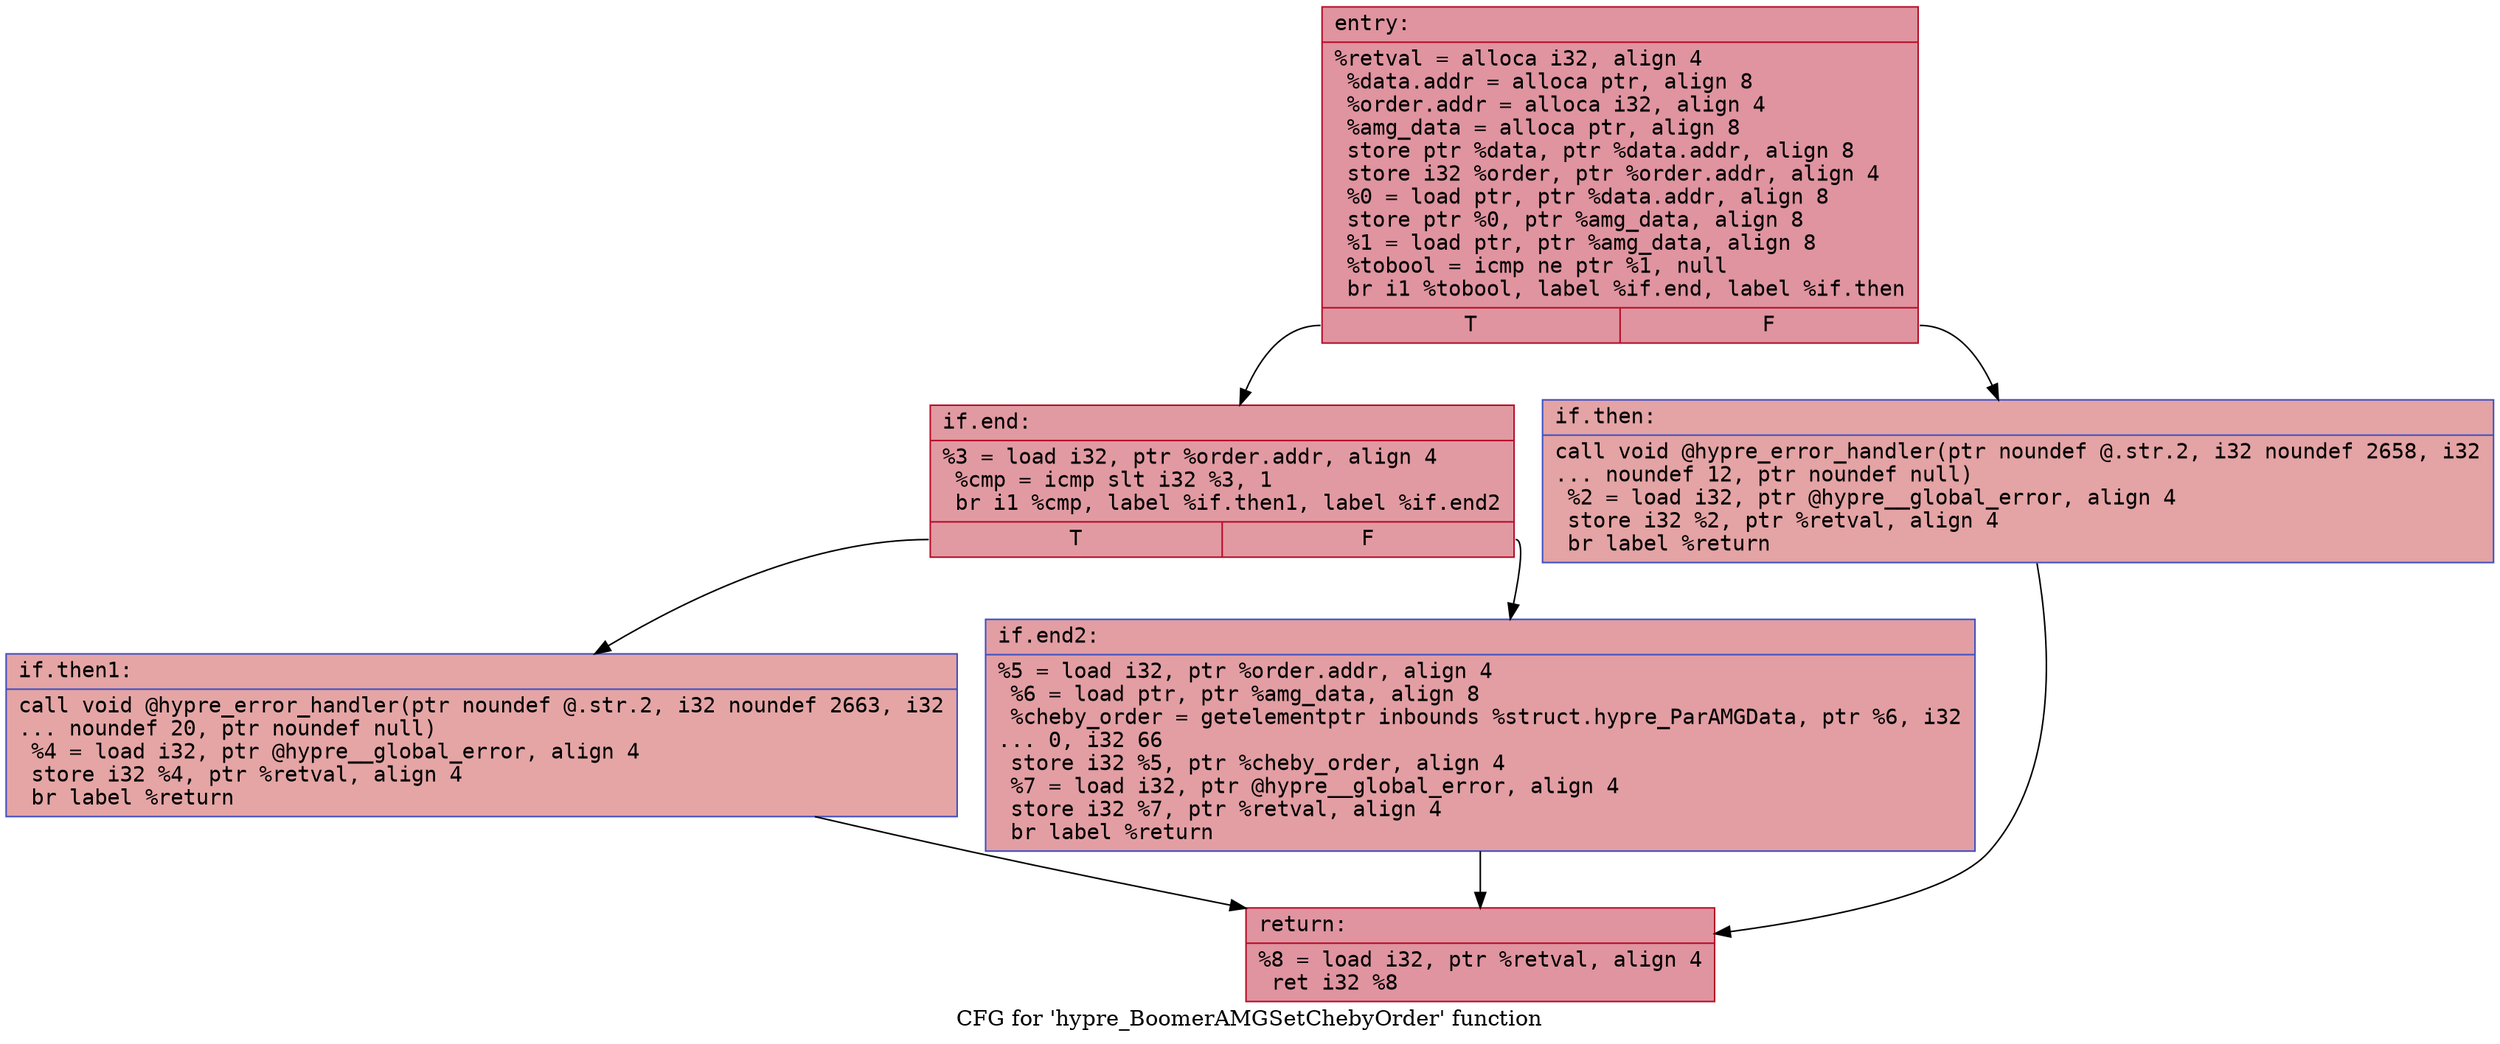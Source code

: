 digraph "CFG for 'hypre_BoomerAMGSetChebyOrder' function" {
	label="CFG for 'hypre_BoomerAMGSetChebyOrder' function";

	Node0x55fa809d2390 [shape=record,color="#b70d28ff", style=filled, fillcolor="#b70d2870" fontname="Courier",label="{entry:\l|  %retval = alloca i32, align 4\l  %data.addr = alloca ptr, align 8\l  %order.addr = alloca i32, align 4\l  %amg_data = alloca ptr, align 8\l  store ptr %data, ptr %data.addr, align 8\l  store i32 %order, ptr %order.addr, align 4\l  %0 = load ptr, ptr %data.addr, align 8\l  store ptr %0, ptr %amg_data, align 8\l  %1 = load ptr, ptr %amg_data, align 8\l  %tobool = icmp ne ptr %1, null\l  br i1 %tobool, label %if.end, label %if.then\l|{<s0>T|<s1>F}}"];
	Node0x55fa809d2390:s0 -> Node0x55fa809d2920[tooltip="entry -> if.end\nProbability 62.50%" ];
	Node0x55fa809d2390:s1 -> Node0x55fa809d2990[tooltip="entry -> if.then\nProbability 37.50%" ];
	Node0x55fa809d2990 [shape=record,color="#3d50c3ff", style=filled, fillcolor="#c32e3170" fontname="Courier",label="{if.then:\l|  call void @hypre_error_handler(ptr noundef @.str.2, i32 noundef 2658, i32\l... noundef 12, ptr noundef null)\l  %2 = load i32, ptr @hypre__global_error, align 4\l  store i32 %2, ptr %retval, align 4\l  br label %return\l}"];
	Node0x55fa809d2990 -> Node0x55fa809d2df0[tooltip="if.then -> return\nProbability 100.00%" ];
	Node0x55fa809d2920 [shape=record,color="#b70d28ff", style=filled, fillcolor="#bb1b2c70" fontname="Courier",label="{if.end:\l|  %3 = load i32, ptr %order.addr, align 4\l  %cmp = icmp slt i32 %3, 1\l  br i1 %cmp, label %if.then1, label %if.end2\l|{<s0>T|<s1>F}}"];
	Node0x55fa809d2920:s0 -> Node0x55fa809d2fc0[tooltip="if.end -> if.then1\nProbability 37.50%" ];
	Node0x55fa809d2920:s1 -> Node0x55fa809d2270[tooltip="if.end -> if.end2\nProbability 62.50%" ];
	Node0x55fa809d2fc0 [shape=record,color="#3d50c3ff", style=filled, fillcolor="#c5333470" fontname="Courier",label="{if.then1:\l|  call void @hypre_error_handler(ptr noundef @.str.2, i32 noundef 2663, i32\l... noundef 20, ptr noundef null)\l  %4 = load i32, ptr @hypre__global_error, align 4\l  store i32 %4, ptr %retval, align 4\l  br label %return\l}"];
	Node0x55fa809d2fc0 -> Node0x55fa809d2df0[tooltip="if.then1 -> return\nProbability 100.00%" ];
	Node0x55fa809d2270 [shape=record,color="#3d50c3ff", style=filled, fillcolor="#be242e70" fontname="Courier",label="{if.end2:\l|  %5 = load i32, ptr %order.addr, align 4\l  %6 = load ptr, ptr %amg_data, align 8\l  %cheby_order = getelementptr inbounds %struct.hypre_ParAMGData, ptr %6, i32\l... 0, i32 66\l  store i32 %5, ptr %cheby_order, align 4\l  %7 = load i32, ptr @hypre__global_error, align 4\l  store i32 %7, ptr %retval, align 4\l  br label %return\l}"];
	Node0x55fa809d2270 -> Node0x55fa809d2df0[tooltip="if.end2 -> return\nProbability 100.00%" ];
	Node0x55fa809d2df0 [shape=record,color="#b70d28ff", style=filled, fillcolor="#b70d2870" fontname="Courier",label="{return:\l|  %8 = load i32, ptr %retval, align 4\l  ret i32 %8\l}"];
}
